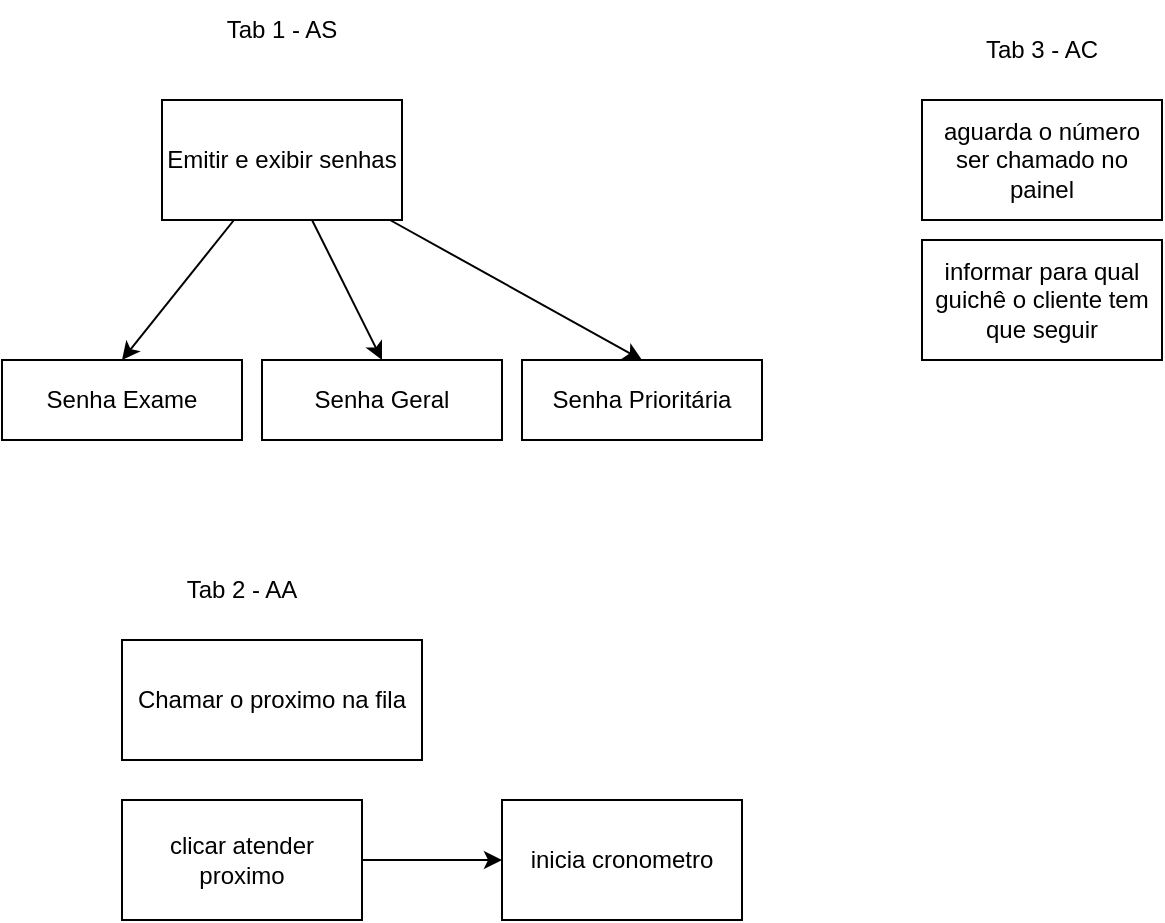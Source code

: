 <mxfile>
    <diagram id="Tc6fMDpNpzx7Ch3DHZbh" name="Page-1">
        <mxGraphModel dx="746" dy="307" grid="1" gridSize="10" guides="1" tooltips="1" connect="1" arrows="1" fold="1" page="1" pageScale="1" pageWidth="850" pageHeight="1100" math="0" shadow="0">
            <root>
                <mxCell id="0"/>
                <mxCell id="1" parent="0"/>
                <mxCell id="17" style="edgeStyle=none;html=1;entryX=0.5;entryY=0;entryDx=0;entryDy=0;" parent="1" source="2" target="11" edge="1">
                    <mxGeometry relative="1" as="geometry"/>
                </mxCell>
                <mxCell id="19" style="edgeStyle=none;html=1;entryX=0.5;entryY=0;entryDx=0;entryDy=0;" parent="1" source="2" target="13" edge="1">
                    <mxGeometry relative="1" as="geometry"/>
                </mxCell>
                <mxCell id="20" style="edgeStyle=none;html=1;entryX=0.5;entryY=0;entryDx=0;entryDy=0;" parent="1" source="2" target="16" edge="1">
                    <mxGeometry relative="1" as="geometry"/>
                </mxCell>
                <mxCell id="2" value="Emitir e exibir senhas" style="rounded=0;whiteSpace=wrap;html=1;" parent="1" vertex="1">
                    <mxGeometry x="80" y="90" width="120" height="60" as="geometry"/>
                </mxCell>
                <mxCell id="4" value="Tab 1 - AS" style="text;strokeColor=none;align=center;fillColor=none;html=1;verticalAlign=middle;whiteSpace=wrap;rounded=0;" parent="1" vertex="1">
                    <mxGeometry x="110" y="40" width="60" height="30" as="geometry"/>
                </mxCell>
                <mxCell id="5" value="Tab 2 - AA" style="text;strokeColor=none;align=center;fillColor=none;html=1;verticalAlign=middle;whiteSpace=wrap;rounded=0;" parent="1" vertex="1">
                    <mxGeometry x="90" y="320" width="60" height="30" as="geometry"/>
                </mxCell>
                <mxCell id="6" value="Chamar o proximo na fila" style="rounded=0;whiteSpace=wrap;html=1;" parent="1" vertex="1">
                    <mxGeometry x="60" y="360" width="150" height="60" as="geometry"/>
                </mxCell>
                <mxCell id="8" value="Tab 3 - AC" style="text;strokeColor=none;align=center;fillColor=none;html=1;verticalAlign=middle;whiteSpace=wrap;rounded=0;" parent="1" vertex="1">
                    <mxGeometry x="490" y="50" width="60" height="30" as="geometry"/>
                </mxCell>
                <mxCell id="9" value="aguarda o número ser chamado no painel" style="rounded=0;whiteSpace=wrap;html=1;" parent="1" vertex="1">
                    <mxGeometry x="460" y="90" width="120" height="60" as="geometry"/>
                </mxCell>
                <mxCell id="10" value="informar para qual guichê o cliente tem que seguir" style="rounded=0;whiteSpace=wrap;html=1;" parent="1" vertex="1">
                    <mxGeometry x="460" y="160" width="120" height="60" as="geometry"/>
                </mxCell>
                <mxCell id="11" value="Senha Prioritária" style="rounded=0;whiteSpace=wrap;html=1;" parent="1" vertex="1">
                    <mxGeometry x="260" y="220" width="120" height="40" as="geometry"/>
                </mxCell>
                <mxCell id="13" value="Senha Geral" style="rounded=0;whiteSpace=wrap;html=1;" parent="1" vertex="1">
                    <mxGeometry x="130" y="220" width="120" height="40" as="geometry"/>
                </mxCell>
                <mxCell id="16" value="Senha Exame" style="rounded=0;whiteSpace=wrap;html=1;" parent="1" vertex="1">
                    <mxGeometry y="220" width="120" height="40" as="geometry"/>
                </mxCell>
                <mxCell id="23" style="edgeStyle=none;html=1;entryX=0;entryY=0.5;entryDx=0;entryDy=0;" edge="1" parent="1" source="21" target="22">
                    <mxGeometry relative="1" as="geometry"/>
                </mxCell>
                <mxCell id="21" value="clicar atender proximo" style="rounded=0;whiteSpace=wrap;html=1;" vertex="1" parent="1">
                    <mxGeometry x="60" y="440" width="120" height="60" as="geometry"/>
                </mxCell>
                <mxCell id="22" value="inicia cronometro" style="rounded=0;whiteSpace=wrap;html=1;" vertex="1" parent="1">
                    <mxGeometry x="250" y="440" width="120" height="60" as="geometry"/>
                </mxCell>
            </root>
        </mxGraphModel>
    </diagram>
</mxfile>